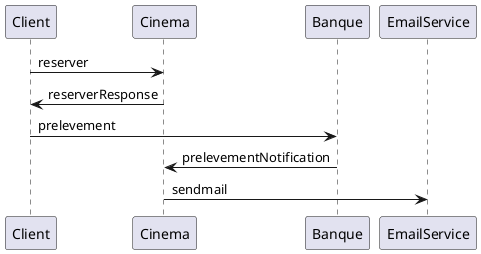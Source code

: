 @startuml
Client -> Cinema: reserver
Cinema -> Client: reserverResponse
Client -> Banque: prelevement
Banque -> Cinema: prelevementNotification
Cinema -> EmailService: sendmail
@enduml